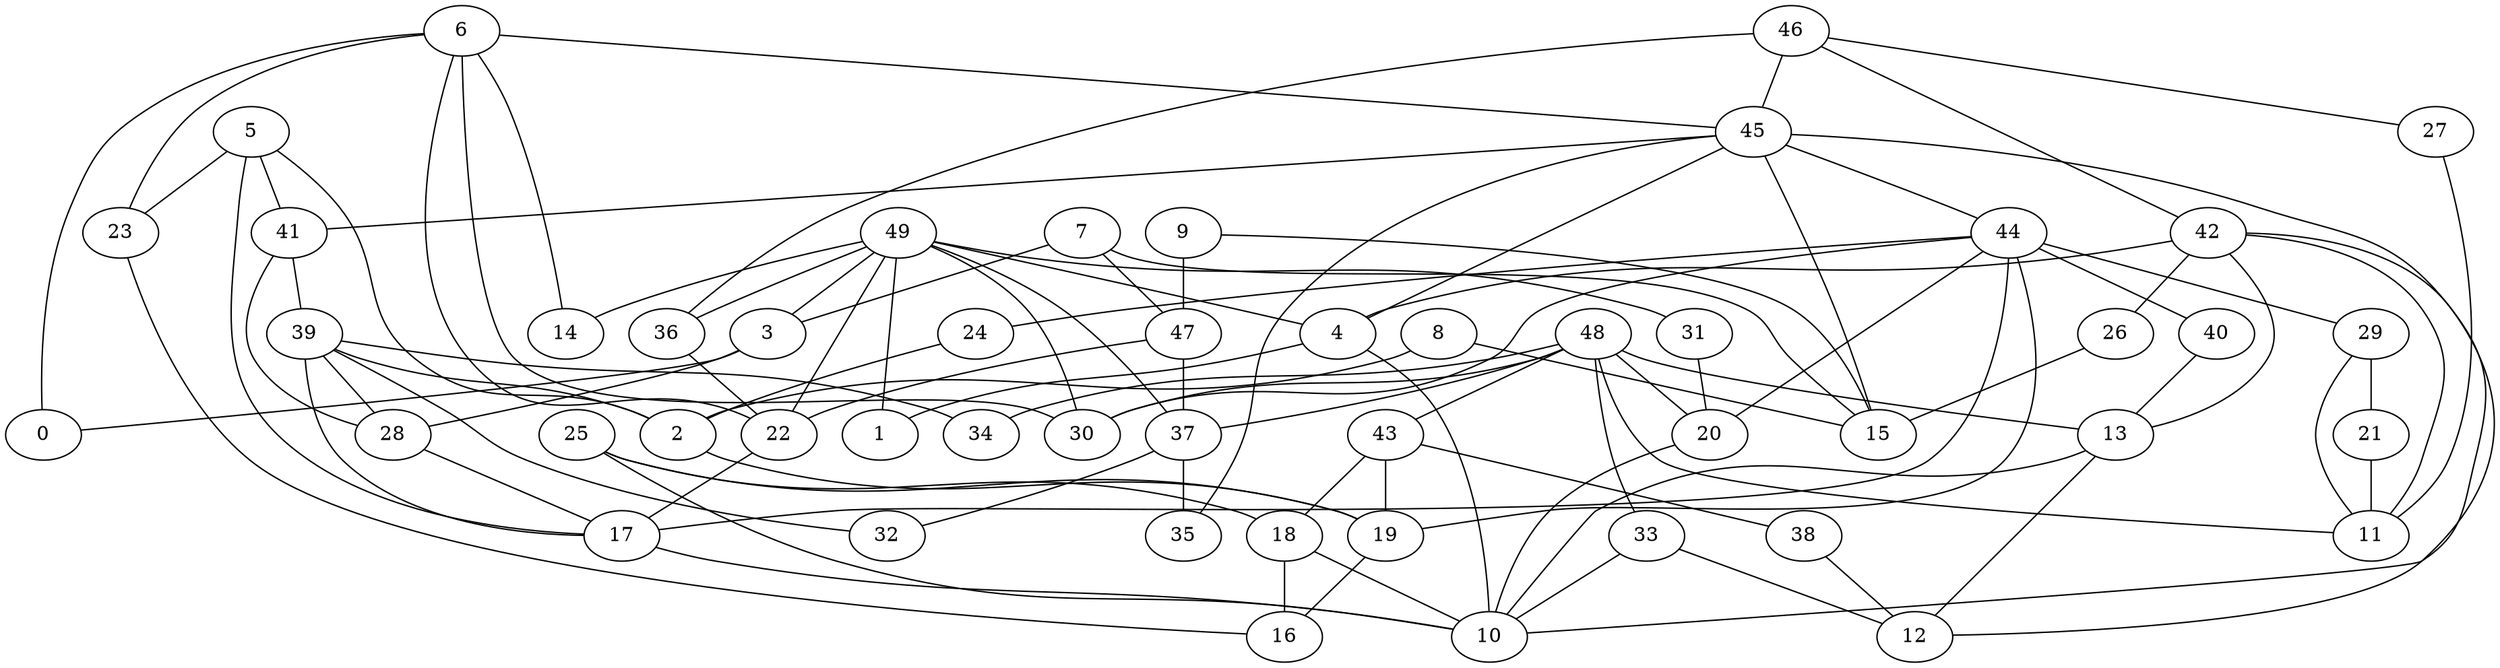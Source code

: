 digraph GG_graph {

subgraph G_graph {
edge [color = black]
"27" -> "11" [dir = none]
"46" -> "45" [dir = none]
"46" -> "42" [dir = none]
"46" -> "36" [dir = none]
"46" -> "27" [dir = none]
"8" -> "15" [dir = none]
"8" -> "2" [dir = none]
"4" -> "1" [dir = none]
"4" -> "10" [dir = none]
"28" -> "17" [dir = none]
"41" -> "39" [dir = none]
"41" -> "28" [dir = none]
"5" -> "23" [dir = none]
"5" -> "17" [dir = none]
"5" -> "41" [dir = none]
"5" -> "2" [dir = none]
"29" -> "21" [dir = none]
"29" -> "11" [dir = none]
"47" -> "22" [dir = none]
"47" -> "37" [dir = none]
"7" -> "15" [dir = none]
"7" -> "47" [dir = none]
"7" -> "3" [dir = none]
"2" -> "19" [dir = none]
"25" -> "19" [dir = none]
"25" -> "10" [dir = none]
"25" -> "18" [dir = none]
"13" -> "12" [dir = none]
"13" -> "10" [dir = none]
"19" -> "16" [dir = none]
"36" -> "22" [dir = none]
"43" -> "18" [dir = none]
"43" -> "19" [dir = none]
"43" -> "38" [dir = none]
"22" -> "17" [dir = none]
"9" -> "47" [dir = none]
"9" -> "15" [dir = none]
"38" -> "12" [dir = none]
"23" -> "16" [dir = none]
"21" -> "11" [dir = none]
"31" -> "20" [dir = none]
"24" -> "2" [dir = none]
"37" -> "35" [dir = none]
"37" -> "32" [dir = none]
"26" -> "15" [dir = none]
"6" -> "14" [dir = none]
"6" -> "45" [dir = none]
"6" -> "22" [dir = none]
"6" -> "30" [dir = none]
"6" -> "23" [dir = none]
"6" -> "0" [dir = none]
"3" -> "0" [dir = none]
"3" -> "28" [dir = none]
"45" -> "35" [dir = none]
"45" -> "41" [dir = none]
"45" -> "44" [dir = none]
"45" -> "4" [dir = none]
"45" -> "10" [dir = none]
"45" -> "15" [dir = none]
"33" -> "10" [dir = none]
"33" -> "12" [dir = none]
"44" -> "30" [dir = none]
"44" -> "40" [dir = none]
"44" -> "20" [dir = none]
"44" -> "19" [dir = none]
"44" -> "29" [dir = none]
"44" -> "17" [dir = none]
"44" -> "24" [dir = none]
"48" -> "43" [dir = none]
"48" -> "37" [dir = none]
"48" -> "11" [dir = none]
"48" -> "33" [dir = none]
"48" -> "30" [dir = none]
"48" -> "13" [dir = none]
"48" -> "34" [dir = none]
"48" -> "20" [dir = none]
"39" -> "2" [dir = none]
"39" -> "32" [dir = none]
"39" -> "28" [dir = none]
"39" -> "17" [dir = none]
"39" -> "34" [dir = none]
"18" -> "16" [dir = none]
"18" -> "10" [dir = none]
"40" -> "13" [dir = none]
"17" -> "10" [dir = none]
"49" -> "31" [dir = none]
"49" -> "36" [dir = none]
"49" -> "22" [dir = none]
"49" -> "30" [dir = none]
"49" -> "37" [dir = none]
"49" -> "1" [dir = none]
"49" -> "3" [dir = none]
"49" -> "14" [dir = none]
"42" -> "26" [dir = none]
"42" -> "13" [dir = none]
"42" -> "4" [dir = none]
"42" -> "12" [dir = none]
"42" -> "11" [dir = none]
"20" -> "10" [dir = none]
"49" -> "4" [dir = none]
}

}

